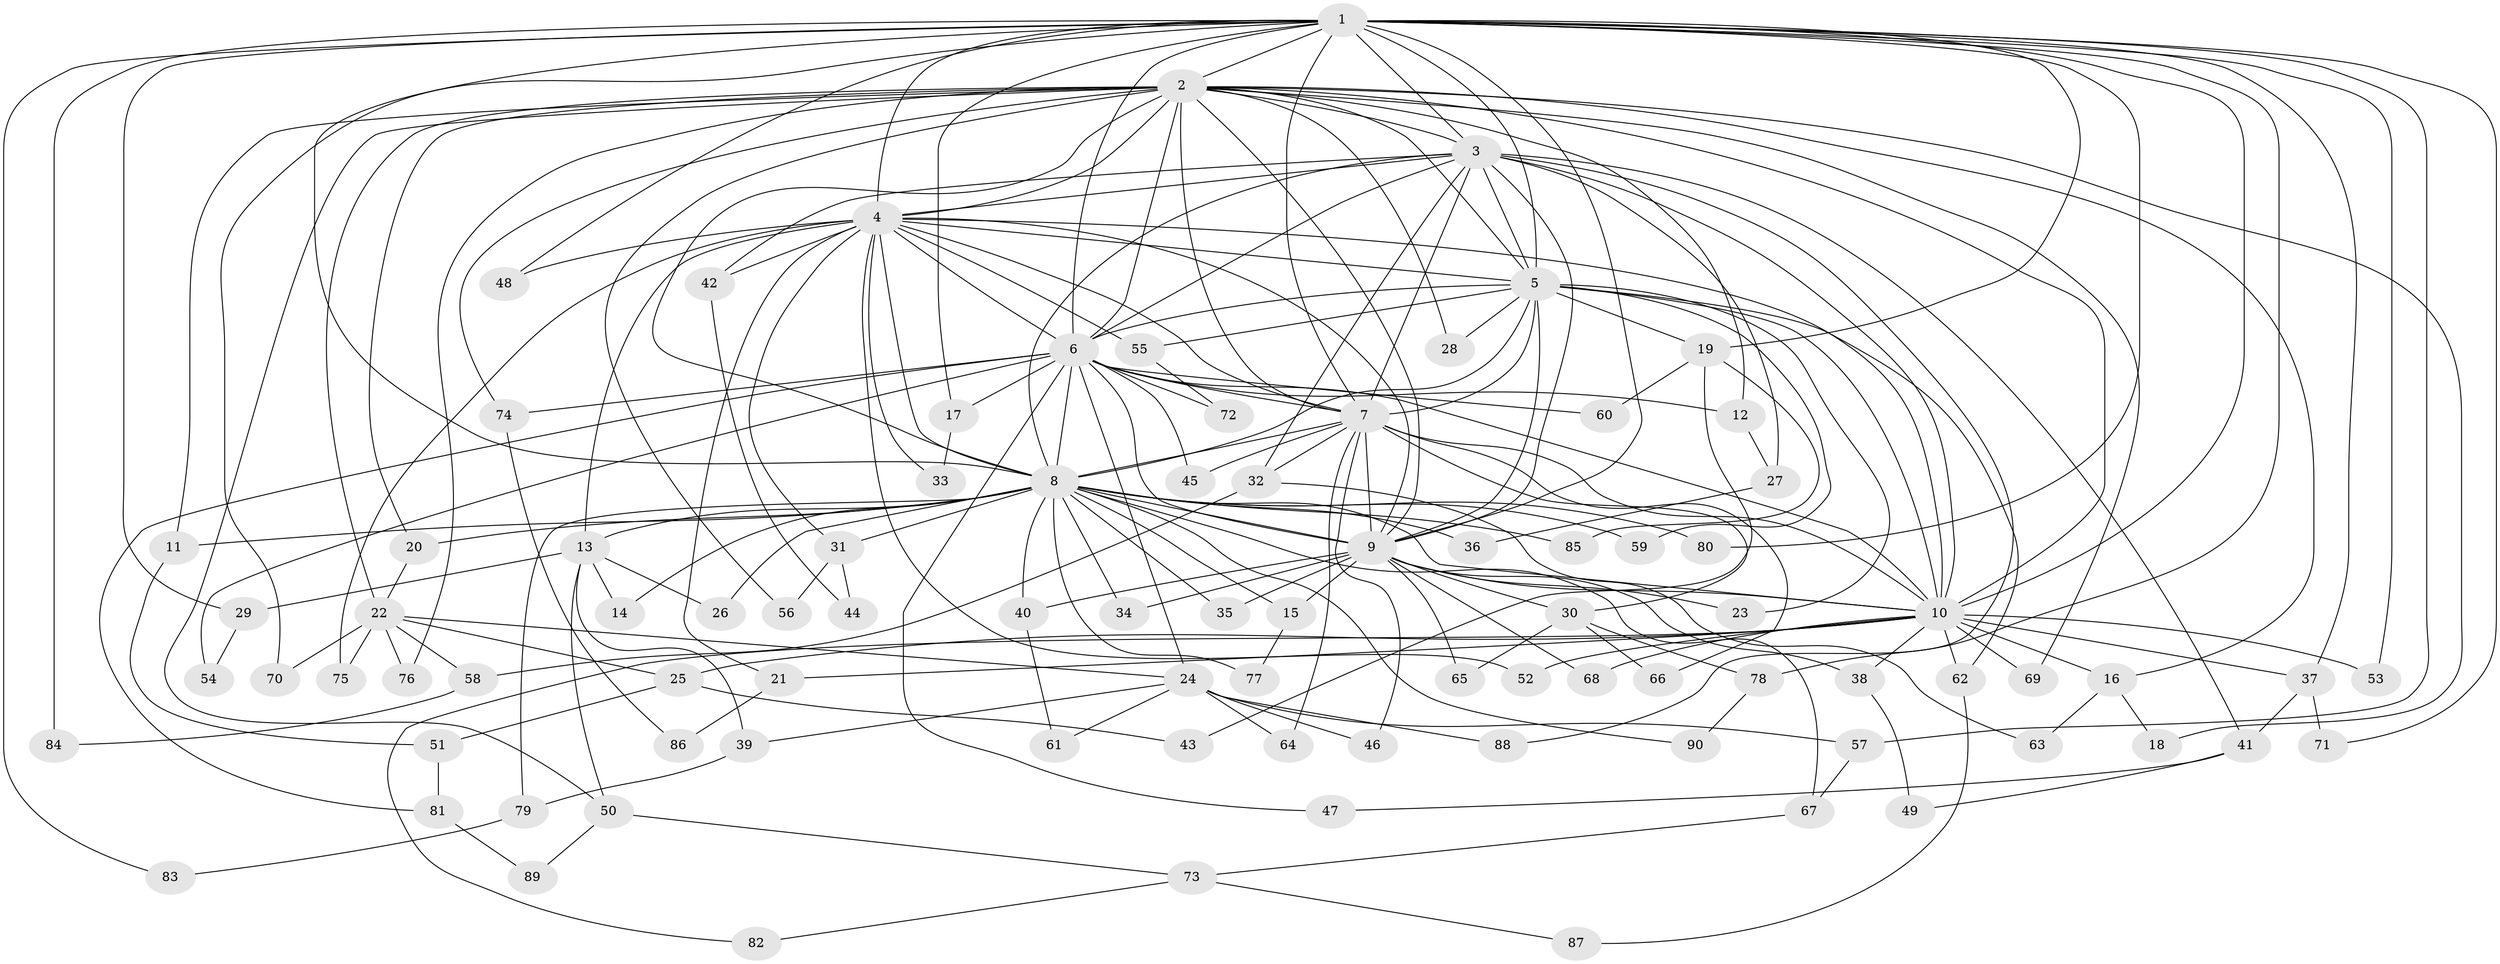 // coarse degree distribution, {3: 0.3333333333333333, 12: 0.08333333333333333, 17: 0.05555555555555555, 2: 0.16666666666666666, 4: 0.1388888888888889, 5: 0.08333333333333333, 19: 0.027777777777777776, 15: 0.027777777777777776, 6: 0.05555555555555555, 7: 0.027777777777777776}
// Generated by graph-tools (version 1.1) at 2025/36/03/04/25 23:36:34]
// undirected, 90 vertices, 205 edges
graph export_dot {
  node [color=gray90,style=filled];
  1;
  2;
  3;
  4;
  5;
  6;
  7;
  8;
  9;
  10;
  11;
  12;
  13;
  14;
  15;
  16;
  17;
  18;
  19;
  20;
  21;
  22;
  23;
  24;
  25;
  26;
  27;
  28;
  29;
  30;
  31;
  32;
  33;
  34;
  35;
  36;
  37;
  38;
  39;
  40;
  41;
  42;
  43;
  44;
  45;
  46;
  47;
  48;
  49;
  50;
  51;
  52;
  53;
  54;
  55;
  56;
  57;
  58;
  59;
  60;
  61;
  62;
  63;
  64;
  65;
  66;
  67;
  68;
  69;
  70;
  71;
  72;
  73;
  74;
  75;
  76;
  77;
  78;
  79;
  80;
  81;
  82;
  83;
  84;
  85;
  86;
  87;
  88;
  89;
  90;
  1 -- 2;
  1 -- 3;
  1 -- 4;
  1 -- 5;
  1 -- 6;
  1 -- 7;
  1 -- 8;
  1 -- 9;
  1 -- 10;
  1 -- 17;
  1 -- 19;
  1 -- 29;
  1 -- 37;
  1 -- 48;
  1 -- 53;
  1 -- 57;
  1 -- 70;
  1 -- 71;
  1 -- 78;
  1 -- 80;
  1 -- 83;
  1 -- 84;
  2 -- 3;
  2 -- 4;
  2 -- 5;
  2 -- 6;
  2 -- 7;
  2 -- 8;
  2 -- 9;
  2 -- 10;
  2 -- 11;
  2 -- 12;
  2 -- 16;
  2 -- 18;
  2 -- 20;
  2 -- 22;
  2 -- 28;
  2 -- 50;
  2 -- 56;
  2 -- 69;
  2 -- 74;
  2 -- 76;
  3 -- 4;
  3 -- 5;
  3 -- 6;
  3 -- 7;
  3 -- 8;
  3 -- 9;
  3 -- 10;
  3 -- 27;
  3 -- 32;
  3 -- 41;
  3 -- 42;
  3 -- 88;
  4 -- 5;
  4 -- 6;
  4 -- 7;
  4 -- 8;
  4 -- 9;
  4 -- 10;
  4 -- 13;
  4 -- 21;
  4 -- 31;
  4 -- 33;
  4 -- 42;
  4 -- 48;
  4 -- 52;
  4 -- 55;
  4 -- 75;
  5 -- 6;
  5 -- 7;
  5 -- 8;
  5 -- 9;
  5 -- 10;
  5 -- 19;
  5 -- 23;
  5 -- 28;
  5 -- 55;
  5 -- 59;
  5 -- 62;
  6 -- 7;
  6 -- 8;
  6 -- 9;
  6 -- 10;
  6 -- 12;
  6 -- 17;
  6 -- 24;
  6 -- 45;
  6 -- 47;
  6 -- 54;
  6 -- 60;
  6 -- 72;
  6 -- 74;
  6 -- 81;
  7 -- 8;
  7 -- 9;
  7 -- 10;
  7 -- 30;
  7 -- 32;
  7 -- 45;
  7 -- 46;
  7 -- 64;
  7 -- 66;
  8 -- 9;
  8 -- 10;
  8 -- 11;
  8 -- 13;
  8 -- 14;
  8 -- 15;
  8 -- 20;
  8 -- 26;
  8 -- 31;
  8 -- 34;
  8 -- 35;
  8 -- 36;
  8 -- 40;
  8 -- 59;
  8 -- 67;
  8 -- 77;
  8 -- 79;
  8 -- 80;
  8 -- 85;
  8 -- 90;
  9 -- 10;
  9 -- 15;
  9 -- 23;
  9 -- 30;
  9 -- 34;
  9 -- 35;
  9 -- 38;
  9 -- 40;
  9 -- 65;
  9 -- 68;
  10 -- 16;
  10 -- 21;
  10 -- 25;
  10 -- 37;
  10 -- 38;
  10 -- 52;
  10 -- 53;
  10 -- 62;
  10 -- 68;
  10 -- 69;
  10 -- 82;
  11 -- 51;
  12 -- 27;
  13 -- 14;
  13 -- 26;
  13 -- 29;
  13 -- 39;
  13 -- 50;
  15 -- 77;
  16 -- 18;
  16 -- 63;
  17 -- 33;
  19 -- 43;
  19 -- 60;
  19 -- 85;
  20 -- 22;
  21 -- 86;
  22 -- 24;
  22 -- 25;
  22 -- 58;
  22 -- 70;
  22 -- 75;
  22 -- 76;
  24 -- 39;
  24 -- 46;
  24 -- 57;
  24 -- 61;
  24 -- 64;
  24 -- 88;
  25 -- 43;
  25 -- 51;
  27 -- 36;
  29 -- 54;
  30 -- 65;
  30 -- 66;
  30 -- 78;
  31 -- 44;
  31 -- 56;
  32 -- 58;
  32 -- 63;
  37 -- 41;
  37 -- 71;
  38 -- 49;
  39 -- 79;
  40 -- 61;
  41 -- 47;
  41 -- 49;
  42 -- 44;
  50 -- 73;
  50 -- 89;
  51 -- 81;
  55 -- 72;
  57 -- 67;
  58 -- 84;
  62 -- 87;
  67 -- 73;
  73 -- 82;
  73 -- 87;
  74 -- 86;
  78 -- 90;
  79 -- 83;
  81 -- 89;
}
